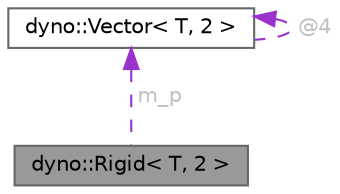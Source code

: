 digraph "dyno::Rigid&lt; T, 2 &gt;"
{
 // LATEX_PDF_SIZE
  bgcolor="transparent";
  edge [fontname=Helvetica,fontsize=10,labelfontname=Helvetica,labelfontsize=10];
  node [fontname=Helvetica,fontsize=10,shape=box,height=0.2,width=0.4];
  Node1 [id="Node000001",label="dyno::Rigid\< T, 2 \>",height=0.2,width=0.4,color="gray40", fillcolor="grey60", style="filled", fontcolor="black",tooltip=" "];
  Node2 -> Node1 [id="edge1_Node000001_Node000002",dir="back",color="darkorchid3",style="dashed",tooltip=" ",label=" m_p",fontcolor="grey" ];
  Node2 [id="Node000002",label="dyno::Vector\< T, 2 \>",height=0.2,width=0.4,color="gray40", fillcolor="white", style="filled",URL="$classdyno_1_1_vector_3_01_t_00_012_01_4.html",tooltip=" "];
  Node2 -> Node2 [id="edge2_Node000002_Node000002",dir="back",color="darkorchid3",style="dashed",tooltip=" ",label=" @4",fontcolor="grey" ];
}
